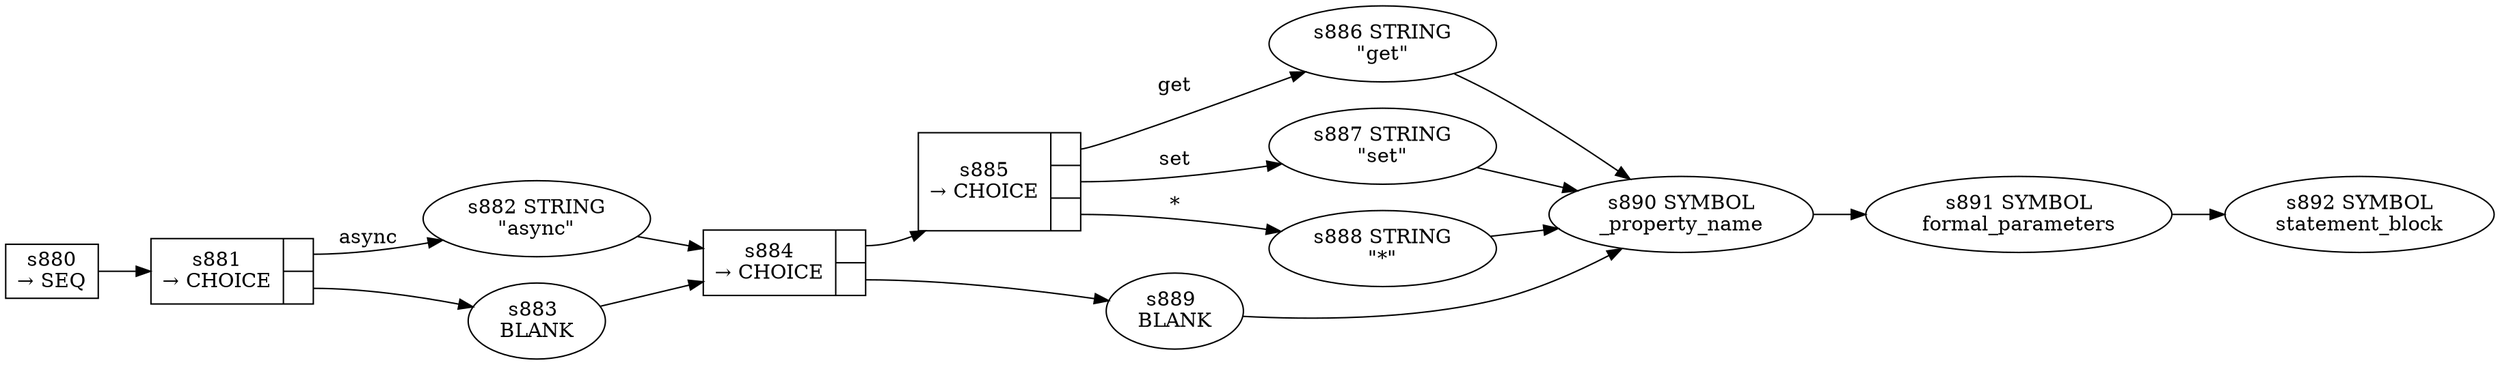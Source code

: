 
  digraph method_definition {
  
    rankdir=LR;
  
    s880 [label="s880\n&rarr; SEQ", shape=record, fixedsize=false, peripheries=1];
  s881 [label="{s881\n&rarr; CHOICE|{<p0>|<p1>}}", shape=record, fixedsize=false, peripheries=1];
  s882 [label="s882 STRING\n\"async\""];
  s881:p0 -> s882 [label="async"];
  s883 [label="s883 \nBLANK"];
  s881:p1 -> s883 [label=""];
  s880 -> s881 [];
  s884 [label="{s884\n&rarr; CHOICE|{<p0>|<p1>}}", shape=record, fixedsize=false, peripheries=1];
  s885 [label="{s885\n&rarr; CHOICE|{<p0>|<p1>|<p2>}}", shape=record, fixedsize=false, peripheries=1];
  s886 [label="s886 STRING\n\"get\""];
  s885:p0 -> s886 [label="get"];
  s887 [label="s887 STRING\n\"set\""];
  s885:p1 -> s887 [label="set"];
  s888 [label="s888 STRING\n\"*\""];
  s885:p2 -> s888 [label="*"];
  s884:p0 -> s885 [label=""];
  s889 [label="s889 \nBLANK"];
  s884:p1 -> s889 [label=""];
  s882 -> s884 [];
  s883 -> s884 [];
  s890 [label="s890 SYMBOL\n_property_name" href="javascript-grammar.json._property_name.dot.svg"];
  s886 -> s890 [];
  s887 -> s890 [];
  s888 -> s890 [];
  s889 -> s890 [];
  s891 [label="s891 SYMBOL\nformal_parameters" href="javascript-grammar.json.formal_parameters.dot.svg"];
  s890 -> s891 [];
  s892 [label="s892 SYMBOL\nstatement_block" href="javascript-grammar.json.statement_block.dot.svg"];
  s891 -> s892 [];
  
  }
  